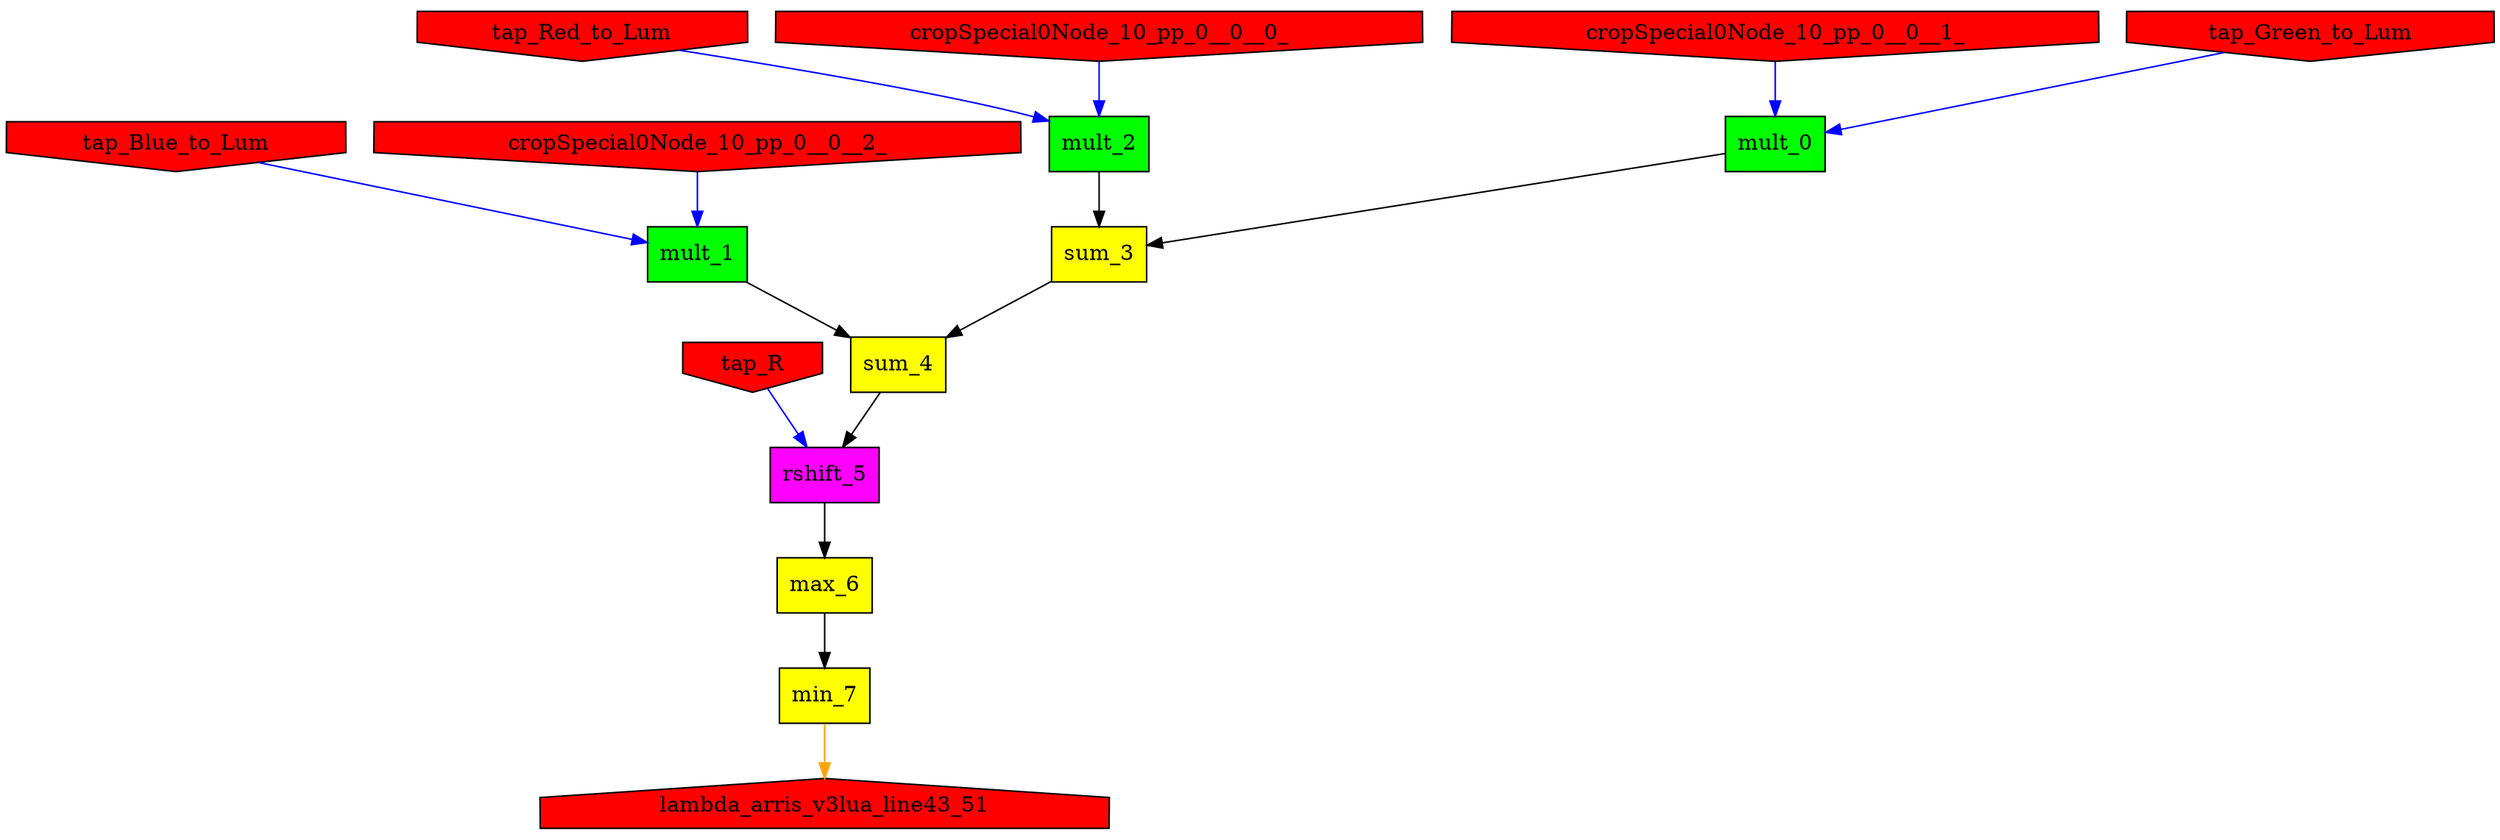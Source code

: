 digraph lambda_arris_v3lua_line43_10_reduce {
{
node [shape=box style=filled]
mult_0 [fillcolor=green]
mult_1 [fillcolor=green]
mult_2 [fillcolor=green]
sum_3 [fillcolor=yellow]
sum_4 [fillcolor=yellow]
rshift_5 [fillcolor=magenta]
max_6 [fillcolor=yellow]
min_7 [fillcolor=yellow]
cropSpecial0Node_10_pp_0__0__1_  [fillcolor=red shape=invhouse]
tap_Red_to_Lum  [fillcolor=red shape=invhouse]
cropSpecial0Node_10_pp_0__0__0_  [fillcolor=red shape=invhouse]
tap_Blue_to_Lum  [fillcolor=red shape=invhouse]
tap_Green_to_Lum  [fillcolor=red shape=invhouse]
tap_R  [fillcolor=red shape=invhouse]
cropSpecial0Node_10_pp_0__0__2_  [fillcolor=red shape=invhouse]
lambda_arris_v3lua_line43_51  [fillcolor=red shape=house]
}
mult_0->sum_3;
cropSpecial0Node_10_pp_0__0__1_->mult_0[color="blue"];
tap_Green_to_Lum->mult_0[color="blue"];
mult_1->sum_4;
cropSpecial0Node_10_pp_0__0__2_->mult_1[color="blue"];
tap_Blue_to_Lum->mult_1[color="blue"];
mult_2->sum_3;
cropSpecial0Node_10_pp_0__0__0_->mult_2[color="blue"];
tap_Red_to_Lum->mult_2[color="blue"];
sum_3->sum_4;
sum_4->rshift_5;
rshift_5->max_6;
tap_R->rshift_5[color="blue"];
max_6->min_7;
min_7->lambda_arris_v3lua_line43_51[color="orange"];
}

